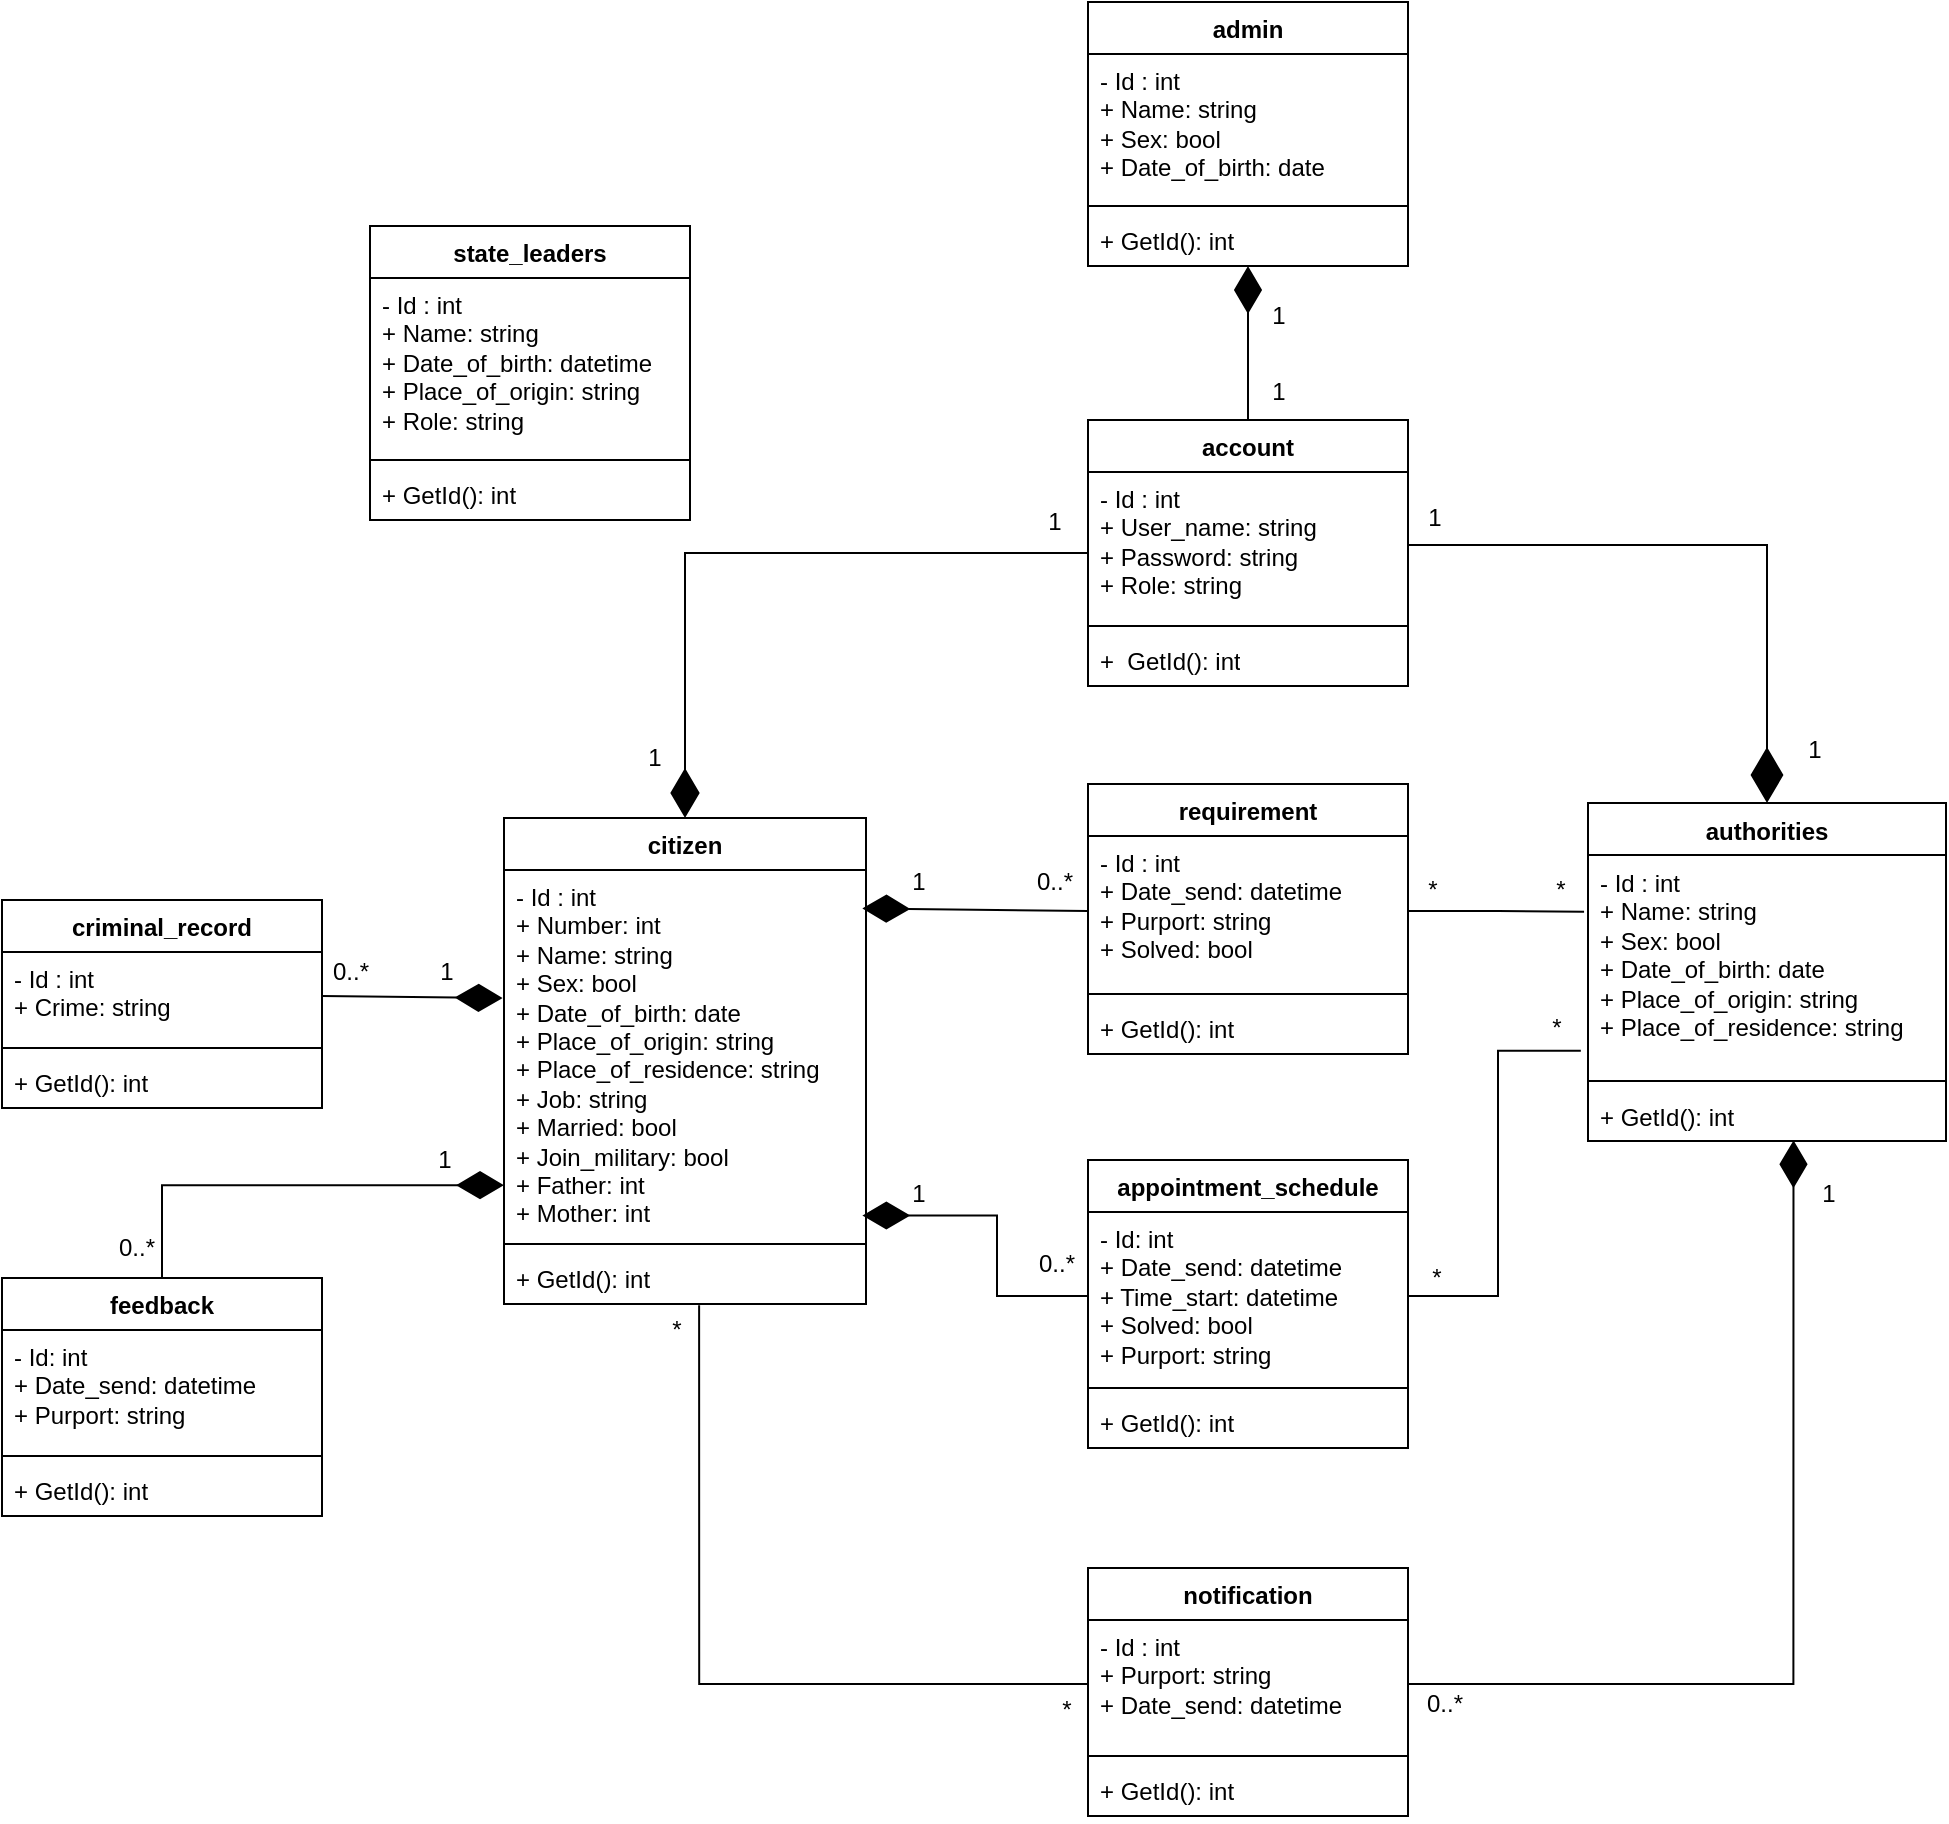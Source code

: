 <mxfile version="22.0.3" type="device">
  <diagram id="C5RBs43oDa-KdzZeNtuy" name="Page-1">
    <mxGraphModel dx="1806" dy="1237" grid="0" gridSize="10" guides="1" tooltips="1" connect="1" arrows="1" fold="1" page="0" pageScale="1" pageWidth="827" pageHeight="1169" math="0" shadow="0">
      <root>
        <mxCell id="WIyWlLk6GJQsqaUBKTNV-0" />
        <mxCell id="WIyWlLk6GJQsqaUBKTNV-1" parent="WIyWlLk6GJQsqaUBKTNV-0" />
        <mxCell id="PR0pqucUTzxa-LCSygAg-12" style="edgeStyle=orthogonalEdgeStyle;rounded=0;orthogonalLoop=1;jettySize=auto;html=1;entryX=0.5;entryY=0;entryDx=0;entryDy=0;endArrow=diamondThin;endFill=1;endSize=22;" edge="1" parent="WIyWlLk6GJQsqaUBKTNV-1" source="PR0pqucUTzxa-LCSygAg-4" target="PR0pqucUTzxa-LCSygAg-8">
          <mxGeometry relative="1" as="geometry" />
        </mxCell>
        <mxCell id="PR0pqucUTzxa-LCSygAg-4" value="account" style="swimlane;fontStyle=1;align=center;verticalAlign=top;childLayout=stackLayout;horizontal=1;startSize=26;horizontalStack=0;resizeParent=1;resizeParentMax=0;resizeLast=0;collapsible=1;marginBottom=0;whiteSpace=wrap;html=1;" vertex="1" parent="WIyWlLk6GJQsqaUBKTNV-1">
          <mxGeometry x="541" y="-127" width="160" height="133" as="geometry" />
        </mxCell>
        <mxCell id="PR0pqucUTzxa-LCSygAg-5" value="- Id : int&lt;br&gt;+ User_name: string&lt;br&gt;+ Password: string&lt;br&gt;+ Role: string&lt;br&gt;&amp;nbsp;" style="text;strokeColor=none;fillColor=none;align=left;verticalAlign=top;spacingLeft=4;spacingRight=4;overflow=hidden;rotatable=0;points=[[0,0.5],[1,0.5]];portConstraint=eastwest;whiteSpace=wrap;html=1;" vertex="1" parent="PR0pqucUTzxa-LCSygAg-4">
          <mxGeometry y="26" width="160" height="73" as="geometry" />
        </mxCell>
        <mxCell id="PR0pqucUTzxa-LCSygAg-6" value="" style="line;strokeWidth=1;fillColor=none;align=left;verticalAlign=middle;spacingTop=-1;spacingLeft=3;spacingRight=3;rotatable=0;labelPosition=right;points=[];portConstraint=eastwest;strokeColor=inherit;" vertex="1" parent="PR0pqucUTzxa-LCSygAg-4">
          <mxGeometry y="99" width="160" height="8" as="geometry" />
        </mxCell>
        <mxCell id="PR0pqucUTzxa-LCSygAg-7" value="+&amp;nbsp; GetId(): int" style="text;strokeColor=none;fillColor=none;align=left;verticalAlign=top;spacingLeft=4;spacingRight=4;overflow=hidden;rotatable=0;points=[[0,0.5],[1,0.5]];portConstraint=eastwest;whiteSpace=wrap;html=1;" vertex="1" parent="PR0pqucUTzxa-LCSygAg-4">
          <mxGeometry y="107" width="160" height="26" as="geometry" />
        </mxCell>
        <mxCell id="PR0pqucUTzxa-LCSygAg-8" value="citizen" style="swimlane;fontStyle=1;align=center;verticalAlign=top;childLayout=stackLayout;horizontal=1;startSize=26;horizontalStack=0;resizeParent=1;resizeParentMax=0;resizeLast=0;collapsible=1;marginBottom=0;whiteSpace=wrap;html=1;" vertex="1" parent="WIyWlLk6GJQsqaUBKTNV-1">
          <mxGeometry x="249" y="72" width="181" height="243" as="geometry" />
        </mxCell>
        <mxCell id="PR0pqucUTzxa-LCSygAg-9" value="- Id : int&lt;br&gt;+ Number: int&lt;br&gt;+ Name: string&lt;br&gt;+ Sex: bool&lt;br&gt;+ Date_of_birth: date&lt;br&gt;+ Place_of_origin: string&lt;br&gt;+ Place_of_residence: string&lt;br&gt;+ Job: string&lt;br&gt;+ Married: bool&lt;br&gt;+ Join_military: bool&lt;br&gt;+ Father: int&lt;br&gt;+ Mother: int" style="text;strokeColor=none;fillColor=none;align=left;verticalAlign=top;spacingLeft=4;spacingRight=4;overflow=hidden;rotatable=0;points=[[0,0.5],[1,0.5]];portConstraint=eastwest;whiteSpace=wrap;html=1;" vertex="1" parent="PR0pqucUTzxa-LCSygAg-8">
          <mxGeometry y="26" width="181" height="183" as="geometry" />
        </mxCell>
        <mxCell id="PR0pqucUTzxa-LCSygAg-10" value="" style="line;strokeWidth=1;fillColor=none;align=left;verticalAlign=middle;spacingTop=-1;spacingLeft=3;spacingRight=3;rotatable=0;labelPosition=right;points=[];portConstraint=eastwest;strokeColor=inherit;" vertex="1" parent="PR0pqucUTzxa-LCSygAg-8">
          <mxGeometry y="209" width="181" height="8" as="geometry" />
        </mxCell>
        <mxCell id="PR0pqucUTzxa-LCSygAg-11" value="+ GetId(): int" style="text;strokeColor=none;fillColor=none;align=left;verticalAlign=top;spacingLeft=4;spacingRight=4;overflow=hidden;rotatable=0;points=[[0,0.5],[1,0.5]];portConstraint=eastwest;whiteSpace=wrap;html=1;" vertex="1" parent="PR0pqucUTzxa-LCSygAg-8">
          <mxGeometry y="217" width="181" height="26" as="geometry" />
        </mxCell>
        <mxCell id="PR0pqucUTzxa-LCSygAg-13" value="1" style="text;html=1;align=center;verticalAlign=middle;resizable=0;points=[];autosize=1;strokeColor=none;fillColor=none;" vertex="1" parent="WIyWlLk6GJQsqaUBKTNV-1">
          <mxGeometry x="511" y="-89" width="25" height="26" as="geometry" />
        </mxCell>
        <mxCell id="PR0pqucUTzxa-LCSygAg-14" value="1" style="text;html=1;align=center;verticalAlign=middle;resizable=0;points=[];autosize=1;strokeColor=none;fillColor=none;" vertex="1" parent="WIyWlLk6GJQsqaUBKTNV-1">
          <mxGeometry x="311" y="29" width="25" height="26" as="geometry" />
        </mxCell>
        <mxCell id="PR0pqucUTzxa-LCSygAg-15" value="authorities" style="swimlane;fontStyle=1;align=center;verticalAlign=top;childLayout=stackLayout;horizontal=1;startSize=26;horizontalStack=0;resizeParent=1;resizeParentMax=0;resizeLast=0;collapsible=1;marginBottom=0;whiteSpace=wrap;html=1;" vertex="1" parent="WIyWlLk6GJQsqaUBKTNV-1">
          <mxGeometry x="791" y="64.5" width="179" height="169" as="geometry" />
        </mxCell>
        <mxCell id="PR0pqucUTzxa-LCSygAg-16" value="- Id : int&lt;br&gt;+ Name: string&lt;br&gt;+ Sex: bool&lt;br&gt;+ Date_of_birth: date&lt;br&gt;+ Place_of_origin: string&lt;br&gt;+ Place_of_residence: string&lt;br&gt;" style="text;strokeColor=none;fillColor=none;align=left;verticalAlign=top;spacingLeft=4;spacingRight=4;overflow=hidden;rotatable=0;points=[[0,0.5],[1,0.5]];portConstraint=eastwest;whiteSpace=wrap;html=1;" vertex="1" parent="PR0pqucUTzxa-LCSygAg-15">
          <mxGeometry y="26" width="179" height="109" as="geometry" />
        </mxCell>
        <mxCell id="PR0pqucUTzxa-LCSygAg-17" value="" style="line;strokeWidth=1;fillColor=none;align=left;verticalAlign=middle;spacingTop=-1;spacingLeft=3;spacingRight=3;rotatable=0;labelPosition=right;points=[];portConstraint=eastwest;strokeColor=inherit;" vertex="1" parent="PR0pqucUTzxa-LCSygAg-15">
          <mxGeometry y="135" width="179" height="8" as="geometry" />
        </mxCell>
        <mxCell id="PR0pqucUTzxa-LCSygAg-18" value="+ GetId(): int" style="text;strokeColor=none;fillColor=none;align=left;verticalAlign=top;spacingLeft=4;spacingRight=4;overflow=hidden;rotatable=0;points=[[0,0.5],[1,0.5]];portConstraint=eastwest;whiteSpace=wrap;html=1;" vertex="1" parent="PR0pqucUTzxa-LCSygAg-15">
          <mxGeometry y="143" width="179" height="26" as="geometry" />
        </mxCell>
        <mxCell id="PR0pqucUTzxa-LCSygAg-19" style="edgeStyle=orthogonalEdgeStyle;rounded=0;orthogonalLoop=1;jettySize=auto;html=1;exitX=1;exitY=0.5;exitDx=0;exitDy=0;entryX=0.5;entryY=0;entryDx=0;entryDy=0;endArrow=diamondThin;endFill=1;endSize=25;" edge="1" parent="WIyWlLk6GJQsqaUBKTNV-1" source="PR0pqucUTzxa-LCSygAg-5" target="PR0pqucUTzxa-LCSygAg-15">
          <mxGeometry relative="1" as="geometry" />
        </mxCell>
        <mxCell id="PR0pqucUTzxa-LCSygAg-20" value="1" style="text;html=1;align=center;verticalAlign=middle;resizable=0;points=[];autosize=1;strokeColor=none;fillColor=none;" vertex="1" parent="WIyWlLk6GJQsqaUBKTNV-1">
          <mxGeometry x="701" y="-91" width="25" height="26" as="geometry" />
        </mxCell>
        <mxCell id="PR0pqucUTzxa-LCSygAg-21" value="1" style="text;html=1;align=center;verticalAlign=middle;resizable=0;points=[];autosize=1;strokeColor=none;fillColor=none;" vertex="1" parent="WIyWlLk6GJQsqaUBKTNV-1">
          <mxGeometry x="891" y="25" width="25" height="26" as="geometry" />
        </mxCell>
        <mxCell id="PR0pqucUTzxa-LCSygAg-22" value="criminal_record" style="swimlane;fontStyle=1;align=center;verticalAlign=top;childLayout=stackLayout;horizontal=1;startSize=26;horizontalStack=0;resizeParent=1;resizeParentMax=0;resizeLast=0;collapsible=1;marginBottom=0;whiteSpace=wrap;html=1;" vertex="1" parent="WIyWlLk6GJQsqaUBKTNV-1">
          <mxGeometry x="-2" y="113" width="160" height="104" as="geometry" />
        </mxCell>
        <mxCell id="PR0pqucUTzxa-LCSygAg-23" value="- Id : int&lt;br&gt;+ Crime: string" style="text;strokeColor=none;fillColor=none;align=left;verticalAlign=top;spacingLeft=4;spacingRight=4;overflow=hidden;rotatable=0;points=[[0,0.5],[1,0.5]];portConstraint=eastwest;whiteSpace=wrap;html=1;" vertex="1" parent="PR0pqucUTzxa-LCSygAg-22">
          <mxGeometry y="26" width="160" height="44" as="geometry" />
        </mxCell>
        <mxCell id="PR0pqucUTzxa-LCSygAg-24" value="" style="line;strokeWidth=1;fillColor=none;align=left;verticalAlign=middle;spacingTop=-1;spacingLeft=3;spacingRight=3;rotatable=0;labelPosition=right;points=[];portConstraint=eastwest;strokeColor=inherit;" vertex="1" parent="PR0pqucUTzxa-LCSygAg-22">
          <mxGeometry y="70" width="160" height="8" as="geometry" />
        </mxCell>
        <mxCell id="PR0pqucUTzxa-LCSygAg-25" value="+ GetId(): int" style="text;strokeColor=none;fillColor=none;align=left;verticalAlign=top;spacingLeft=4;spacingRight=4;overflow=hidden;rotatable=0;points=[[0,0.5],[1,0.5]];portConstraint=eastwest;whiteSpace=wrap;html=1;" vertex="1" parent="PR0pqucUTzxa-LCSygAg-22">
          <mxGeometry y="78" width="160" height="26" as="geometry" />
        </mxCell>
        <mxCell id="PR0pqucUTzxa-LCSygAg-26" style="rounded=0;orthogonalLoop=1;jettySize=auto;html=1;exitX=1;exitY=0.5;exitDx=0;exitDy=0;entryX=-0.004;entryY=0.35;entryDx=0;entryDy=0;entryPerimeter=0;endArrow=diamondThin;endFill=1;endSize=21;" edge="1" parent="WIyWlLk6GJQsqaUBKTNV-1" source="PR0pqucUTzxa-LCSygAg-23" target="PR0pqucUTzxa-LCSygAg-9">
          <mxGeometry relative="1" as="geometry" />
        </mxCell>
        <mxCell id="PR0pqucUTzxa-LCSygAg-28" value="0..*" style="text;html=1;align=center;verticalAlign=middle;resizable=0;points=[];autosize=1;strokeColor=none;fillColor=none;" vertex="1" parent="WIyWlLk6GJQsqaUBKTNV-1">
          <mxGeometry x="154" y="136" width="36" height="26" as="geometry" />
        </mxCell>
        <mxCell id="PR0pqucUTzxa-LCSygAg-29" value="1" style="text;html=1;align=center;verticalAlign=middle;resizable=0;points=[];autosize=1;strokeColor=none;fillColor=none;" vertex="1" parent="WIyWlLk6GJQsqaUBKTNV-1">
          <mxGeometry x="207" y="136" width="25" height="26" as="geometry" />
        </mxCell>
        <mxCell id="PR0pqucUTzxa-LCSygAg-30" value="requirement" style="swimlane;fontStyle=1;align=center;verticalAlign=top;childLayout=stackLayout;horizontal=1;startSize=26;horizontalStack=0;resizeParent=1;resizeParentMax=0;resizeLast=0;collapsible=1;marginBottom=0;whiteSpace=wrap;html=1;" vertex="1" parent="WIyWlLk6GJQsqaUBKTNV-1">
          <mxGeometry x="541" y="55" width="160" height="135" as="geometry" />
        </mxCell>
        <mxCell id="PR0pqucUTzxa-LCSygAg-31" value="- Id : int&lt;br&gt;+ Date_send: datetime&lt;br&gt;+ Purport: string&lt;br&gt;+ Solved: bool" style="text;strokeColor=none;fillColor=none;align=left;verticalAlign=top;spacingLeft=4;spacingRight=4;overflow=hidden;rotatable=0;points=[[0,0.5],[1,0.5]];portConstraint=eastwest;whiteSpace=wrap;html=1;" vertex="1" parent="PR0pqucUTzxa-LCSygAg-30">
          <mxGeometry y="26" width="160" height="75" as="geometry" />
        </mxCell>
        <mxCell id="PR0pqucUTzxa-LCSygAg-32" value="" style="line;strokeWidth=1;fillColor=none;align=left;verticalAlign=middle;spacingTop=-1;spacingLeft=3;spacingRight=3;rotatable=0;labelPosition=right;points=[];portConstraint=eastwest;strokeColor=inherit;" vertex="1" parent="PR0pqucUTzxa-LCSygAg-30">
          <mxGeometry y="101" width="160" height="8" as="geometry" />
        </mxCell>
        <mxCell id="PR0pqucUTzxa-LCSygAg-33" value="+ GetId(): int" style="text;strokeColor=none;fillColor=none;align=left;verticalAlign=top;spacingLeft=4;spacingRight=4;overflow=hidden;rotatable=0;points=[[0,0.5],[1,0.5]];portConstraint=eastwest;whiteSpace=wrap;html=1;" vertex="1" parent="PR0pqucUTzxa-LCSygAg-30">
          <mxGeometry y="109" width="160" height="26" as="geometry" />
        </mxCell>
        <mxCell id="PR0pqucUTzxa-LCSygAg-34" value="appointment_schedule" style="swimlane;fontStyle=1;align=center;verticalAlign=top;childLayout=stackLayout;horizontal=1;startSize=26;horizontalStack=0;resizeParent=1;resizeParentMax=0;resizeLast=0;collapsible=1;marginBottom=0;whiteSpace=wrap;html=1;" vertex="1" parent="WIyWlLk6GJQsqaUBKTNV-1">
          <mxGeometry x="541" y="243" width="160" height="144" as="geometry" />
        </mxCell>
        <mxCell id="PR0pqucUTzxa-LCSygAg-35" value="- Id: int&lt;br&gt;+ Date_send: datetime&lt;br&gt;+ Time_start: datetime&lt;br&gt;+ Solved: bool&lt;br&gt;+ Purport: string" style="text;strokeColor=none;fillColor=none;align=left;verticalAlign=top;spacingLeft=4;spacingRight=4;overflow=hidden;rotatable=0;points=[[0,0.5],[1,0.5]];portConstraint=eastwest;whiteSpace=wrap;html=1;" vertex="1" parent="PR0pqucUTzxa-LCSygAg-34">
          <mxGeometry y="26" width="160" height="84" as="geometry" />
        </mxCell>
        <mxCell id="PR0pqucUTzxa-LCSygAg-36" value="" style="line;strokeWidth=1;fillColor=none;align=left;verticalAlign=middle;spacingTop=-1;spacingLeft=3;spacingRight=3;rotatable=0;labelPosition=right;points=[];portConstraint=eastwest;strokeColor=inherit;" vertex="1" parent="PR0pqucUTzxa-LCSygAg-34">
          <mxGeometry y="110" width="160" height="8" as="geometry" />
        </mxCell>
        <mxCell id="PR0pqucUTzxa-LCSygAg-37" value="+ GetId(): int" style="text;strokeColor=none;fillColor=none;align=left;verticalAlign=top;spacingLeft=4;spacingRight=4;overflow=hidden;rotatable=0;points=[[0,0.5],[1,0.5]];portConstraint=eastwest;whiteSpace=wrap;html=1;" vertex="1" parent="PR0pqucUTzxa-LCSygAg-34">
          <mxGeometry y="118" width="160" height="26" as="geometry" />
        </mxCell>
        <mxCell id="PR0pqucUTzxa-LCSygAg-38" value="notification" style="swimlane;fontStyle=1;align=center;verticalAlign=top;childLayout=stackLayout;horizontal=1;startSize=26;horizontalStack=0;resizeParent=1;resizeParentMax=0;resizeLast=0;collapsible=1;marginBottom=0;whiteSpace=wrap;html=1;" vertex="1" parent="WIyWlLk6GJQsqaUBKTNV-1">
          <mxGeometry x="541" y="447" width="160" height="124" as="geometry" />
        </mxCell>
        <mxCell id="PR0pqucUTzxa-LCSygAg-39" value="- Id : int&lt;br&gt;+ Purport: string&lt;br&gt;+ Date_send: datetime&lt;br&gt;" style="text;strokeColor=none;fillColor=none;align=left;verticalAlign=top;spacingLeft=4;spacingRight=4;overflow=hidden;rotatable=0;points=[[0,0.5],[1,0.5]];portConstraint=eastwest;whiteSpace=wrap;html=1;" vertex="1" parent="PR0pqucUTzxa-LCSygAg-38">
          <mxGeometry y="26" width="160" height="64" as="geometry" />
        </mxCell>
        <mxCell id="PR0pqucUTzxa-LCSygAg-40" value="" style="line;strokeWidth=1;fillColor=none;align=left;verticalAlign=middle;spacingTop=-1;spacingLeft=3;spacingRight=3;rotatable=0;labelPosition=right;points=[];portConstraint=eastwest;strokeColor=inherit;" vertex="1" parent="PR0pqucUTzxa-LCSygAg-38">
          <mxGeometry y="90" width="160" height="8" as="geometry" />
        </mxCell>
        <mxCell id="PR0pqucUTzxa-LCSygAg-41" value="+ GetId(): int" style="text;strokeColor=none;fillColor=none;align=left;verticalAlign=top;spacingLeft=4;spacingRight=4;overflow=hidden;rotatable=0;points=[[0,0.5],[1,0.5]];portConstraint=eastwest;whiteSpace=wrap;html=1;" vertex="1" parent="PR0pqucUTzxa-LCSygAg-38">
          <mxGeometry y="98" width="160" height="26" as="geometry" />
        </mxCell>
        <mxCell id="PR0pqucUTzxa-LCSygAg-48" style="rounded=0;orthogonalLoop=1;jettySize=auto;html=1;exitX=0;exitY=0.5;exitDx=0;exitDy=0;entryX=0.99;entryY=0.105;entryDx=0;entryDy=0;entryPerimeter=0;endArrow=diamondThin;endFill=1;endSize=21;" edge="1" parent="WIyWlLk6GJQsqaUBKTNV-1" source="PR0pqucUTzxa-LCSygAg-31" target="PR0pqucUTzxa-LCSygAg-9">
          <mxGeometry relative="1" as="geometry" />
        </mxCell>
        <mxCell id="PR0pqucUTzxa-LCSygAg-49" value="1" style="text;html=1;align=center;verticalAlign=middle;resizable=0;points=[];autosize=1;strokeColor=none;fillColor=none;" vertex="1" parent="WIyWlLk6GJQsqaUBKTNV-1">
          <mxGeometry x="443" y="91" width="25" height="26" as="geometry" />
        </mxCell>
        <mxCell id="PR0pqucUTzxa-LCSygAg-50" value="0..*" style="text;html=1;align=center;verticalAlign=middle;resizable=0;points=[];autosize=1;strokeColor=none;fillColor=none;" vertex="1" parent="WIyWlLk6GJQsqaUBKTNV-1">
          <mxGeometry x="505.5" y="91" width="36" height="26" as="geometry" />
        </mxCell>
        <mxCell id="PR0pqucUTzxa-LCSygAg-51" style="edgeStyle=orthogonalEdgeStyle;rounded=0;orthogonalLoop=1;jettySize=auto;html=1;exitX=1;exitY=0.5;exitDx=0;exitDy=0;entryX=-0.011;entryY=0.26;entryDx=0;entryDy=0;entryPerimeter=0;endArrow=none;endFill=0;" edge="1" parent="WIyWlLk6GJQsqaUBKTNV-1" source="PR0pqucUTzxa-LCSygAg-31" target="PR0pqucUTzxa-LCSygAg-16">
          <mxGeometry relative="1" as="geometry" />
        </mxCell>
        <mxCell id="PR0pqucUTzxa-LCSygAg-52" value="*" style="text;html=1;align=center;verticalAlign=middle;resizable=0;points=[];autosize=1;strokeColor=none;fillColor=none;" vertex="1" parent="WIyWlLk6GJQsqaUBKTNV-1">
          <mxGeometry x="701" y="95" width="23" height="26" as="geometry" />
        </mxCell>
        <mxCell id="PR0pqucUTzxa-LCSygAg-53" value="*" style="text;html=1;align=center;verticalAlign=middle;resizable=0;points=[];autosize=1;strokeColor=none;fillColor=none;" vertex="1" parent="WIyWlLk6GJQsqaUBKTNV-1">
          <mxGeometry x="765" y="95" width="23" height="26" as="geometry" />
        </mxCell>
        <mxCell id="PR0pqucUTzxa-LCSygAg-54" style="edgeStyle=orthogonalEdgeStyle;rounded=0;orthogonalLoop=1;jettySize=auto;html=1;exitX=0;exitY=0.5;exitDx=0;exitDy=0;entryX=0.99;entryY=0.944;entryDx=0;entryDy=0;entryPerimeter=0;endArrow=diamondThin;endFill=1;endSize=21;" edge="1" parent="WIyWlLk6GJQsqaUBKTNV-1" source="PR0pqucUTzxa-LCSygAg-35" target="PR0pqucUTzxa-LCSygAg-9">
          <mxGeometry relative="1" as="geometry" />
        </mxCell>
        <mxCell id="PR0pqucUTzxa-LCSygAg-55" value="1" style="text;html=1;align=center;verticalAlign=middle;resizable=0;points=[];autosize=1;strokeColor=none;fillColor=none;" vertex="1" parent="WIyWlLk6GJQsqaUBKTNV-1">
          <mxGeometry x="443" y="247" width="25" height="26" as="geometry" />
        </mxCell>
        <mxCell id="PR0pqucUTzxa-LCSygAg-56" value="0..*" style="text;html=1;align=center;verticalAlign=middle;resizable=0;points=[];autosize=1;strokeColor=none;fillColor=none;" vertex="1" parent="WIyWlLk6GJQsqaUBKTNV-1">
          <mxGeometry x="507" y="282" width="36" height="26" as="geometry" />
        </mxCell>
        <mxCell id="PR0pqucUTzxa-LCSygAg-57" style="edgeStyle=orthogonalEdgeStyle;rounded=0;orthogonalLoop=1;jettySize=auto;html=1;exitX=1;exitY=0.5;exitDx=0;exitDy=0;entryX=-0.02;entryY=0.898;entryDx=0;entryDy=0;entryPerimeter=0;endArrow=none;endFill=0;" edge="1" parent="WIyWlLk6GJQsqaUBKTNV-1" source="PR0pqucUTzxa-LCSygAg-35" target="PR0pqucUTzxa-LCSygAg-16">
          <mxGeometry relative="1" as="geometry" />
        </mxCell>
        <mxCell id="PR0pqucUTzxa-LCSygAg-58" value="*" style="text;html=1;align=center;verticalAlign=middle;resizable=0;points=[];autosize=1;strokeColor=none;fillColor=none;" vertex="1" parent="WIyWlLk6GJQsqaUBKTNV-1">
          <mxGeometry x="703" y="289" width="23" height="26" as="geometry" />
        </mxCell>
        <mxCell id="PR0pqucUTzxa-LCSygAg-59" value="*" style="text;html=1;align=center;verticalAlign=middle;resizable=0;points=[];autosize=1;strokeColor=none;fillColor=none;" vertex="1" parent="WIyWlLk6GJQsqaUBKTNV-1">
          <mxGeometry x="763" y="164" width="23" height="26" as="geometry" />
        </mxCell>
        <mxCell id="PR0pqucUTzxa-LCSygAg-60" style="edgeStyle=orthogonalEdgeStyle;rounded=0;orthogonalLoop=1;jettySize=auto;html=1;exitX=1;exitY=0.5;exitDx=0;exitDy=0;entryX=0.574;entryY=0.988;entryDx=0;entryDy=0;entryPerimeter=0;endArrow=diamondThin;endFill=1;endSize=21;" edge="1" parent="WIyWlLk6GJQsqaUBKTNV-1" source="PR0pqucUTzxa-LCSygAg-39" target="PR0pqucUTzxa-LCSygAg-18">
          <mxGeometry relative="1" as="geometry" />
        </mxCell>
        <mxCell id="PR0pqucUTzxa-LCSygAg-61" value="1" style="text;html=1;align=center;verticalAlign=middle;resizable=0;points=[];autosize=1;strokeColor=none;fillColor=none;" vertex="1" parent="WIyWlLk6GJQsqaUBKTNV-1">
          <mxGeometry x="898" y="247" width="25" height="26" as="geometry" />
        </mxCell>
        <mxCell id="PR0pqucUTzxa-LCSygAg-62" value="0..*" style="text;html=1;align=center;verticalAlign=middle;resizable=0;points=[];autosize=1;strokeColor=none;fillColor=none;" vertex="1" parent="WIyWlLk6GJQsqaUBKTNV-1">
          <mxGeometry x="701" y="502" width="36" height="26" as="geometry" />
        </mxCell>
        <mxCell id="PR0pqucUTzxa-LCSygAg-63" style="edgeStyle=orthogonalEdgeStyle;rounded=0;orthogonalLoop=1;jettySize=auto;html=1;exitX=0;exitY=0.5;exitDx=0;exitDy=0;entryX=0.539;entryY=1.023;entryDx=0;entryDy=0;entryPerimeter=0;endArrow=none;endFill=0;" edge="1" parent="WIyWlLk6GJQsqaUBKTNV-1" source="PR0pqucUTzxa-LCSygAg-39" target="PR0pqucUTzxa-LCSygAg-11">
          <mxGeometry relative="1" as="geometry" />
        </mxCell>
        <mxCell id="PR0pqucUTzxa-LCSygAg-64" value="*" style="text;html=1;align=center;verticalAlign=middle;resizable=0;points=[];autosize=1;strokeColor=none;fillColor=none;" vertex="1" parent="WIyWlLk6GJQsqaUBKTNV-1">
          <mxGeometry x="518" y="505" width="23" height="26" as="geometry" />
        </mxCell>
        <mxCell id="PR0pqucUTzxa-LCSygAg-65" value="*" style="text;html=1;align=center;verticalAlign=middle;resizable=0;points=[];autosize=1;strokeColor=none;fillColor=none;" vertex="1" parent="WIyWlLk6GJQsqaUBKTNV-1">
          <mxGeometry x="323" y="315" width="23" height="26" as="geometry" />
        </mxCell>
        <mxCell id="PR0pqucUTzxa-LCSygAg-70" style="edgeStyle=orthogonalEdgeStyle;rounded=0;orthogonalLoop=1;jettySize=auto;html=1;entryX=0.5;entryY=0;entryDx=0;entryDy=0;endArrow=none;endFill=0;startArrow=diamondThin;startFill=1;endSize=8;startSize=21;" edge="1" parent="WIyWlLk6GJQsqaUBKTNV-1" source="PR0pqucUTzxa-LCSygAg-66" target="PR0pqucUTzxa-LCSygAg-4">
          <mxGeometry relative="1" as="geometry" />
        </mxCell>
        <mxCell id="PR0pqucUTzxa-LCSygAg-66" value="admin" style="swimlane;fontStyle=1;align=center;verticalAlign=top;childLayout=stackLayout;horizontal=1;startSize=26;horizontalStack=0;resizeParent=1;resizeParentMax=0;resizeLast=0;collapsible=1;marginBottom=0;whiteSpace=wrap;html=1;" vertex="1" parent="WIyWlLk6GJQsqaUBKTNV-1">
          <mxGeometry x="541" y="-336" width="160" height="132" as="geometry" />
        </mxCell>
        <mxCell id="PR0pqucUTzxa-LCSygAg-67" value="- Id : int&lt;br&gt;+ Name: string&lt;br&gt;+ Sex: bool&lt;br&gt;+ Date_of_birth: date" style="text;strokeColor=none;fillColor=none;align=left;verticalAlign=top;spacingLeft=4;spacingRight=4;overflow=hidden;rotatable=0;points=[[0,0.5],[1,0.5]];portConstraint=eastwest;whiteSpace=wrap;html=1;" vertex="1" parent="PR0pqucUTzxa-LCSygAg-66">
          <mxGeometry y="26" width="160" height="72" as="geometry" />
        </mxCell>
        <mxCell id="PR0pqucUTzxa-LCSygAg-68" value="" style="line;strokeWidth=1;fillColor=none;align=left;verticalAlign=middle;spacingTop=-1;spacingLeft=3;spacingRight=3;rotatable=0;labelPosition=right;points=[];portConstraint=eastwest;strokeColor=inherit;" vertex="1" parent="PR0pqucUTzxa-LCSygAg-66">
          <mxGeometry y="98" width="160" height="8" as="geometry" />
        </mxCell>
        <mxCell id="PR0pqucUTzxa-LCSygAg-69" value="+ GetId(): int" style="text;strokeColor=none;fillColor=none;align=left;verticalAlign=top;spacingLeft=4;spacingRight=4;overflow=hidden;rotatable=0;points=[[0,0.5],[1,0.5]];portConstraint=eastwest;whiteSpace=wrap;html=1;" vertex="1" parent="PR0pqucUTzxa-LCSygAg-66">
          <mxGeometry y="106" width="160" height="26" as="geometry" />
        </mxCell>
        <mxCell id="PR0pqucUTzxa-LCSygAg-71" value="1" style="text;html=1;align=center;verticalAlign=middle;resizable=0;points=[];autosize=1;strokeColor=none;fillColor=none;" vertex="1" parent="WIyWlLk6GJQsqaUBKTNV-1">
          <mxGeometry x="623" y="-192" width="25" height="26" as="geometry" />
        </mxCell>
        <mxCell id="PR0pqucUTzxa-LCSygAg-72" value="1" style="text;html=1;align=center;verticalAlign=middle;resizable=0;points=[];autosize=1;strokeColor=none;fillColor=none;" vertex="1" parent="WIyWlLk6GJQsqaUBKTNV-1">
          <mxGeometry x="623" y="-154" width="25" height="26" as="geometry" />
        </mxCell>
        <mxCell id="PR0pqucUTzxa-LCSygAg-73" value="feedback" style="swimlane;fontStyle=1;align=center;verticalAlign=top;childLayout=stackLayout;horizontal=1;startSize=26;horizontalStack=0;resizeParent=1;resizeParentMax=0;resizeLast=0;collapsible=1;marginBottom=0;whiteSpace=wrap;html=1;" vertex="1" parent="WIyWlLk6GJQsqaUBKTNV-1">
          <mxGeometry x="-2" y="302" width="160" height="119" as="geometry" />
        </mxCell>
        <mxCell id="PR0pqucUTzxa-LCSygAg-74" value="- Id: int&lt;br&gt;+ Date_send: datetime&lt;br&gt;+ Purport: string" style="text;strokeColor=none;fillColor=none;align=left;verticalAlign=top;spacingLeft=4;spacingRight=4;overflow=hidden;rotatable=0;points=[[0,0.5],[1,0.5]];portConstraint=eastwest;whiteSpace=wrap;html=1;" vertex="1" parent="PR0pqucUTzxa-LCSygAg-73">
          <mxGeometry y="26" width="160" height="59" as="geometry" />
        </mxCell>
        <mxCell id="PR0pqucUTzxa-LCSygAg-75" value="" style="line;strokeWidth=1;fillColor=none;align=left;verticalAlign=middle;spacingTop=-1;spacingLeft=3;spacingRight=3;rotatable=0;labelPosition=right;points=[];portConstraint=eastwest;strokeColor=inherit;" vertex="1" parent="PR0pqucUTzxa-LCSygAg-73">
          <mxGeometry y="85" width="160" height="8" as="geometry" />
        </mxCell>
        <mxCell id="PR0pqucUTzxa-LCSygAg-76" value="+ GetId(): int" style="text;strokeColor=none;fillColor=none;align=left;verticalAlign=top;spacingLeft=4;spacingRight=4;overflow=hidden;rotatable=0;points=[[0,0.5],[1,0.5]];portConstraint=eastwest;whiteSpace=wrap;html=1;" vertex="1" parent="PR0pqucUTzxa-LCSygAg-73">
          <mxGeometry y="93" width="160" height="26" as="geometry" />
        </mxCell>
        <mxCell id="PR0pqucUTzxa-LCSygAg-77" style="edgeStyle=orthogonalEdgeStyle;rounded=0;orthogonalLoop=1;jettySize=auto;html=1;entryX=0;entryY=0.861;entryDx=0;entryDy=0;entryPerimeter=0;endArrow=diamondThin;endFill=1;endSize=21;" edge="1" parent="WIyWlLk6GJQsqaUBKTNV-1" source="PR0pqucUTzxa-LCSygAg-73" target="PR0pqucUTzxa-LCSygAg-9">
          <mxGeometry relative="1" as="geometry" />
        </mxCell>
        <mxCell id="PR0pqucUTzxa-LCSygAg-78" value="1" style="text;html=1;align=center;verticalAlign=middle;resizable=0;points=[];autosize=1;strokeColor=none;fillColor=none;" vertex="1" parent="WIyWlLk6GJQsqaUBKTNV-1">
          <mxGeometry x="206" y="230" width="25" height="26" as="geometry" />
        </mxCell>
        <mxCell id="PR0pqucUTzxa-LCSygAg-79" value="0..*" style="text;html=1;align=center;verticalAlign=middle;resizable=0;points=[];autosize=1;strokeColor=none;fillColor=none;" vertex="1" parent="WIyWlLk6GJQsqaUBKTNV-1">
          <mxGeometry x="47" y="274" width="36" height="26" as="geometry" />
        </mxCell>
        <mxCell id="PR0pqucUTzxa-LCSygAg-80" value="state_leaders" style="swimlane;fontStyle=1;align=center;verticalAlign=top;childLayout=stackLayout;horizontal=1;startSize=26;horizontalStack=0;resizeParent=1;resizeParentMax=0;resizeLast=0;collapsible=1;marginBottom=0;whiteSpace=wrap;html=1;" vertex="1" parent="WIyWlLk6GJQsqaUBKTNV-1">
          <mxGeometry x="182" y="-224" width="160" height="147" as="geometry" />
        </mxCell>
        <mxCell id="PR0pqucUTzxa-LCSygAg-81" value="- Id : int&lt;br&gt;+ Name: string&lt;br&gt;+ Date_of_birth: datetime&lt;br&gt;+ Place_of_origin: string&lt;br&gt;+ Role: string" style="text;strokeColor=none;fillColor=none;align=left;verticalAlign=top;spacingLeft=4;spacingRight=4;overflow=hidden;rotatable=0;points=[[0,0.5],[1,0.5]];portConstraint=eastwest;whiteSpace=wrap;html=1;" vertex="1" parent="PR0pqucUTzxa-LCSygAg-80">
          <mxGeometry y="26" width="160" height="87" as="geometry" />
        </mxCell>
        <mxCell id="PR0pqucUTzxa-LCSygAg-82" value="" style="line;strokeWidth=1;fillColor=none;align=left;verticalAlign=middle;spacingTop=-1;spacingLeft=3;spacingRight=3;rotatable=0;labelPosition=right;points=[];portConstraint=eastwest;strokeColor=inherit;" vertex="1" parent="PR0pqucUTzxa-LCSygAg-80">
          <mxGeometry y="113" width="160" height="8" as="geometry" />
        </mxCell>
        <mxCell id="PR0pqucUTzxa-LCSygAg-83" value="+ GetId(): int" style="text;strokeColor=none;fillColor=none;align=left;verticalAlign=top;spacingLeft=4;spacingRight=4;overflow=hidden;rotatable=0;points=[[0,0.5],[1,0.5]];portConstraint=eastwest;whiteSpace=wrap;html=1;" vertex="1" parent="PR0pqucUTzxa-LCSygAg-80">
          <mxGeometry y="121" width="160" height="26" as="geometry" />
        </mxCell>
      </root>
    </mxGraphModel>
  </diagram>
</mxfile>

